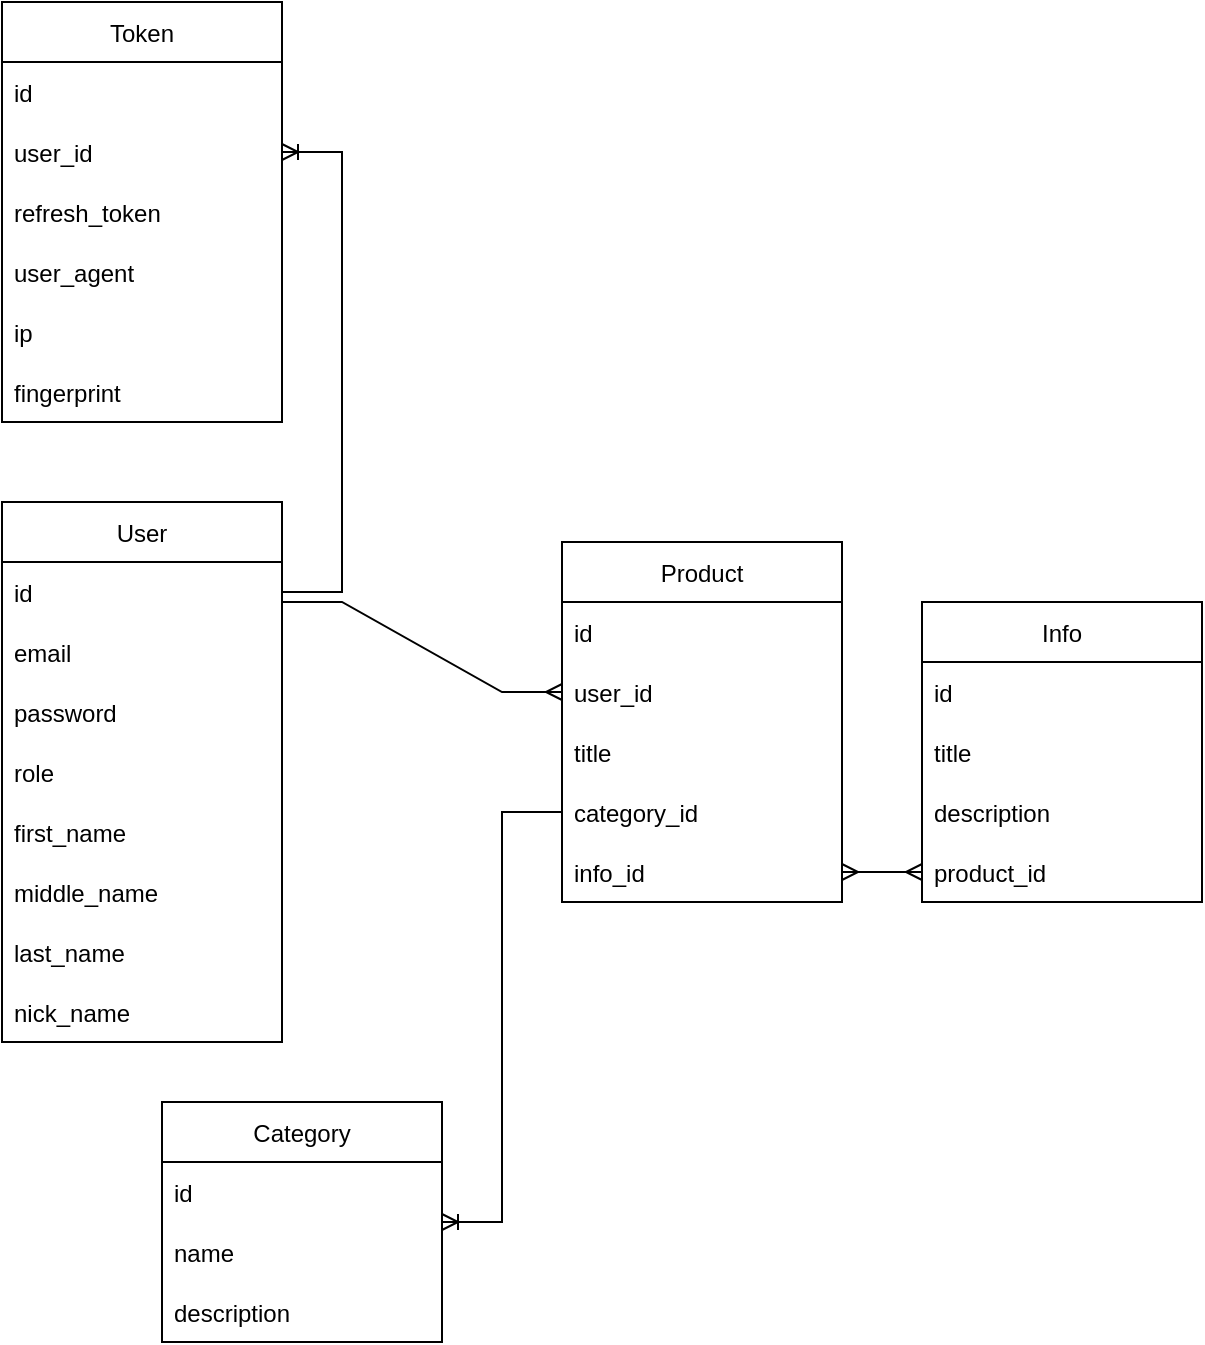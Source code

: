 <mxfile version="21.2.9" type="github">
  <diagram id="wmTLwlVHkoJD0Ohf9f3N" name="Page-1">
    <mxGraphModel dx="1434" dy="1933" grid="1" gridSize="10" guides="1" tooltips="1" connect="1" arrows="1" fold="1" page="1" pageScale="1" pageWidth="827" pageHeight="1169" math="0" shadow="0">
      <root>
        <mxCell id="0" />
        <mxCell id="1" parent="0" />
        <mxCell id="X-e3_53amuTD1npyzTtz-1" value="User" style="swimlane;fontStyle=0;childLayout=stackLayout;horizontal=1;startSize=30;horizontalStack=0;resizeParent=1;resizeParentMax=0;resizeLast=0;collapsible=1;marginBottom=0;" parent="1" vertex="1">
          <mxGeometry x="30" y="100" width="140" height="270" as="geometry" />
        </mxCell>
        <mxCell id="X-e3_53amuTD1npyzTtz-2" value="id" style="text;strokeColor=none;fillColor=none;align=left;verticalAlign=middle;spacingLeft=4;spacingRight=4;overflow=hidden;points=[[0,0.5],[1,0.5]];portConstraint=eastwest;rotatable=0;" parent="X-e3_53amuTD1npyzTtz-1" vertex="1">
          <mxGeometry y="30" width="140" height="30" as="geometry" />
        </mxCell>
        <mxCell id="X-e3_53amuTD1npyzTtz-3" value="email" style="text;strokeColor=none;fillColor=none;align=left;verticalAlign=middle;spacingLeft=4;spacingRight=4;overflow=hidden;points=[[0,0.5],[1,0.5]];portConstraint=eastwest;rotatable=0;" parent="X-e3_53amuTD1npyzTtz-1" vertex="1">
          <mxGeometry y="60" width="140" height="30" as="geometry" />
        </mxCell>
        <mxCell id="hykf1AahfWB-bo1dzaIG-1" value="password" style="text;strokeColor=none;fillColor=none;align=left;verticalAlign=middle;spacingLeft=4;spacingRight=4;overflow=hidden;points=[[0,0.5],[1,0.5]];portConstraint=eastwest;rotatable=0;" parent="X-e3_53amuTD1npyzTtz-1" vertex="1">
          <mxGeometry y="90" width="140" height="30" as="geometry" />
        </mxCell>
        <mxCell id="X-e3_53amuTD1npyzTtz-4" value="role" style="text;strokeColor=none;fillColor=none;align=left;verticalAlign=middle;spacingLeft=4;spacingRight=4;overflow=hidden;points=[[0,0.5],[1,0.5]];portConstraint=eastwest;rotatable=0;" parent="X-e3_53amuTD1npyzTtz-1" vertex="1">
          <mxGeometry y="120" width="140" height="30" as="geometry" />
        </mxCell>
        <mxCell id="hykf1AahfWB-bo1dzaIG-2" value="first_name" style="text;strokeColor=none;fillColor=none;align=left;verticalAlign=middle;spacingLeft=4;spacingRight=4;overflow=hidden;points=[[0,0.5],[1,0.5]];portConstraint=eastwest;rotatable=0;" parent="X-e3_53amuTD1npyzTtz-1" vertex="1">
          <mxGeometry y="150" width="140" height="30" as="geometry" />
        </mxCell>
        <mxCell id="hykf1AahfWB-bo1dzaIG-3" value="middle_name" style="text;strokeColor=none;fillColor=none;align=left;verticalAlign=middle;spacingLeft=4;spacingRight=4;overflow=hidden;points=[[0,0.5],[1,0.5]];portConstraint=eastwest;rotatable=0;" parent="X-e3_53amuTD1npyzTtz-1" vertex="1">
          <mxGeometry y="180" width="140" height="30" as="geometry" />
        </mxCell>
        <mxCell id="hykf1AahfWB-bo1dzaIG-4" value="last_name" style="text;strokeColor=none;fillColor=none;align=left;verticalAlign=middle;spacingLeft=4;spacingRight=4;overflow=hidden;points=[[0,0.5],[1,0.5]];portConstraint=eastwest;rotatable=0;" parent="X-e3_53amuTD1npyzTtz-1" vertex="1">
          <mxGeometry y="210" width="140" height="30" as="geometry" />
        </mxCell>
        <mxCell id="hykf1AahfWB-bo1dzaIG-5" value="nick_name" style="text;strokeColor=none;fillColor=none;align=left;verticalAlign=middle;spacingLeft=4;spacingRight=4;overflow=hidden;points=[[0,0.5],[1,0.5]];portConstraint=eastwest;rotatable=0;" parent="X-e3_53amuTD1npyzTtz-1" vertex="1">
          <mxGeometry y="240" width="140" height="30" as="geometry" />
        </mxCell>
        <mxCell id="hykf1AahfWB-bo1dzaIG-6" value="Token" style="swimlane;fontStyle=0;childLayout=stackLayout;horizontal=1;startSize=30;horizontalStack=0;resizeParent=1;resizeParentMax=0;resizeLast=0;collapsible=1;marginBottom=0;" parent="1" vertex="1">
          <mxGeometry x="30" y="-150" width="140" height="210" as="geometry">
            <mxRectangle x="260" y="110" width="70" height="30" as="alternateBounds" />
          </mxGeometry>
        </mxCell>
        <mxCell id="hykf1AahfWB-bo1dzaIG-7" value="id" style="text;strokeColor=none;fillColor=none;align=left;verticalAlign=middle;spacingLeft=4;spacingRight=4;overflow=hidden;points=[[0,0.5],[1,0.5]];portConstraint=eastwest;rotatable=0;" parent="hykf1AahfWB-bo1dzaIG-6" vertex="1">
          <mxGeometry y="30" width="140" height="30" as="geometry" />
        </mxCell>
        <mxCell id="hykf1AahfWB-bo1dzaIG-16" value="user_id" style="text;strokeColor=none;fillColor=none;align=left;verticalAlign=middle;spacingLeft=4;spacingRight=4;overflow=hidden;points=[[0,0.5],[1,0.5]];portConstraint=eastwest;rotatable=0;" parent="hykf1AahfWB-bo1dzaIG-6" vertex="1">
          <mxGeometry y="60" width="140" height="30" as="geometry" />
        </mxCell>
        <mxCell id="hykf1AahfWB-bo1dzaIG-9" value="refresh_token" style="text;strokeColor=none;fillColor=none;align=left;verticalAlign=middle;spacingLeft=4;spacingRight=4;overflow=hidden;points=[[0,0.5],[1,0.5]];portConstraint=eastwest;rotatable=0;" parent="hykf1AahfWB-bo1dzaIG-6" vertex="1">
          <mxGeometry y="90" width="140" height="30" as="geometry" />
        </mxCell>
        <mxCell id="hykf1AahfWB-bo1dzaIG-10" value="user_agent" style="text;strokeColor=none;fillColor=none;align=left;verticalAlign=middle;spacingLeft=4;spacingRight=4;overflow=hidden;points=[[0,0.5],[1,0.5]];portConstraint=eastwest;rotatable=0;" parent="hykf1AahfWB-bo1dzaIG-6" vertex="1">
          <mxGeometry y="120" width="140" height="30" as="geometry" />
        </mxCell>
        <mxCell id="hykf1AahfWB-bo1dzaIG-11" value="ip" style="text;strokeColor=none;fillColor=none;align=left;verticalAlign=middle;spacingLeft=4;spacingRight=4;overflow=hidden;points=[[0,0.5],[1,0.5]];portConstraint=eastwest;rotatable=0;" parent="hykf1AahfWB-bo1dzaIG-6" vertex="1">
          <mxGeometry y="150" width="140" height="30" as="geometry" />
        </mxCell>
        <mxCell id="hykf1AahfWB-bo1dzaIG-12" value="fingerprint" style="text;strokeColor=none;fillColor=none;align=left;verticalAlign=middle;spacingLeft=4;spacingRight=4;overflow=hidden;points=[[0,0.5],[1,0.5]];portConstraint=eastwest;rotatable=0;" parent="hykf1AahfWB-bo1dzaIG-6" vertex="1">
          <mxGeometry y="180" width="140" height="30" as="geometry" />
        </mxCell>
        <mxCell id="UYkFxddo5EDQL-eY2ZZB-8" value="Product" style="swimlane;fontStyle=0;childLayout=stackLayout;horizontal=1;startSize=30;horizontalStack=0;resizeParent=1;resizeParentMax=0;resizeLast=0;collapsible=1;marginBottom=0;" vertex="1" parent="1">
          <mxGeometry x="310" y="120" width="140" height="180" as="geometry">
            <mxRectangle x="260" y="110" width="70" height="30" as="alternateBounds" />
          </mxGeometry>
        </mxCell>
        <mxCell id="UYkFxddo5EDQL-eY2ZZB-9" value="id" style="text;strokeColor=none;fillColor=none;align=left;verticalAlign=middle;spacingLeft=4;spacingRight=4;overflow=hidden;points=[[0,0.5],[1,0.5]];portConstraint=eastwest;rotatable=0;" vertex="1" parent="UYkFxddo5EDQL-eY2ZZB-8">
          <mxGeometry y="30" width="140" height="30" as="geometry" />
        </mxCell>
        <mxCell id="UYkFxddo5EDQL-eY2ZZB-10" value="user_id" style="text;strokeColor=none;fillColor=none;align=left;verticalAlign=middle;spacingLeft=4;spacingRight=4;overflow=hidden;points=[[0,0.5],[1,0.5]];portConstraint=eastwest;rotatable=0;" vertex="1" parent="UYkFxddo5EDQL-eY2ZZB-8">
          <mxGeometry y="60" width="140" height="30" as="geometry" />
        </mxCell>
        <mxCell id="UYkFxddo5EDQL-eY2ZZB-11" value="title" style="text;strokeColor=none;fillColor=none;align=left;verticalAlign=middle;spacingLeft=4;spacingRight=4;overflow=hidden;points=[[0,0.5],[1,0.5]];portConstraint=eastwest;rotatable=0;" vertex="1" parent="UYkFxddo5EDQL-eY2ZZB-8">
          <mxGeometry y="90" width="140" height="30" as="geometry" />
        </mxCell>
        <mxCell id="UYkFxddo5EDQL-eY2ZZB-12" value="category_id" style="text;strokeColor=none;fillColor=none;align=left;verticalAlign=middle;spacingLeft=4;spacingRight=4;overflow=hidden;points=[[0,0.5],[1,0.5]];portConstraint=eastwest;rotatable=0;" vertex="1" parent="UYkFxddo5EDQL-eY2ZZB-8">
          <mxGeometry y="120" width="140" height="30" as="geometry" />
        </mxCell>
        <mxCell id="UYkFxddo5EDQL-eY2ZZB-14" value="info_id" style="text;strokeColor=none;fillColor=none;align=left;verticalAlign=middle;spacingLeft=4;spacingRight=4;overflow=hidden;points=[[0,0.5],[1,0.5]];portConstraint=eastwest;rotatable=0;" vertex="1" parent="UYkFxddo5EDQL-eY2ZZB-8">
          <mxGeometry y="150" width="140" height="30" as="geometry" />
        </mxCell>
        <mxCell id="UYkFxddo5EDQL-eY2ZZB-15" value="Info" style="swimlane;fontStyle=0;childLayout=stackLayout;horizontal=1;startSize=30;horizontalStack=0;resizeParent=1;resizeParentMax=0;resizeLast=0;collapsible=1;marginBottom=0;" vertex="1" parent="1">
          <mxGeometry x="490" y="150" width="140" height="150" as="geometry">
            <mxRectangle x="260" y="110" width="70" height="30" as="alternateBounds" />
          </mxGeometry>
        </mxCell>
        <mxCell id="UYkFxddo5EDQL-eY2ZZB-16" value="id" style="text;strokeColor=none;fillColor=none;align=left;verticalAlign=middle;spacingLeft=4;spacingRight=4;overflow=hidden;points=[[0,0.5],[1,0.5]];portConstraint=eastwest;rotatable=0;" vertex="1" parent="UYkFxddo5EDQL-eY2ZZB-15">
          <mxGeometry y="30" width="140" height="30" as="geometry" />
        </mxCell>
        <mxCell id="UYkFxddo5EDQL-eY2ZZB-18" value="title" style="text;strokeColor=none;fillColor=none;align=left;verticalAlign=middle;spacingLeft=4;spacingRight=4;overflow=hidden;points=[[0,0.5],[1,0.5]];portConstraint=eastwest;rotatable=0;" vertex="1" parent="UYkFxddo5EDQL-eY2ZZB-15">
          <mxGeometry y="60" width="140" height="30" as="geometry" />
        </mxCell>
        <mxCell id="UYkFxddo5EDQL-eY2ZZB-13" value="description" style="text;strokeColor=none;fillColor=none;align=left;verticalAlign=middle;spacingLeft=4;spacingRight=4;overflow=hidden;points=[[0,0.5],[1,0.5]];portConstraint=eastwest;rotatable=0;" vertex="1" parent="UYkFxddo5EDQL-eY2ZZB-15">
          <mxGeometry y="90" width="140" height="30" as="geometry" />
        </mxCell>
        <mxCell id="UYkFxddo5EDQL-eY2ZZB-21" value="product_id" style="text;strokeColor=none;fillColor=none;align=left;verticalAlign=middle;spacingLeft=4;spacingRight=4;overflow=hidden;points=[[0,0.5],[1,0.5]];portConstraint=eastwest;rotatable=0;" vertex="1" parent="UYkFxddo5EDQL-eY2ZZB-15">
          <mxGeometry y="120" width="140" height="30" as="geometry" />
        </mxCell>
        <mxCell id="UYkFxddo5EDQL-eY2ZZB-23" value="" style="edgeStyle=entityRelationEdgeStyle;fontSize=12;html=1;endArrow=ERmany;startArrow=ERmany;rounded=0;exitX=1;exitY=0.5;exitDx=0;exitDy=0;entryX=0;entryY=0.5;entryDx=0;entryDy=0;" edge="1" parent="1" source="UYkFxddo5EDQL-eY2ZZB-14" target="UYkFxddo5EDQL-eY2ZZB-21">
          <mxGeometry width="100" height="100" relative="1" as="geometry">
            <mxPoint x="620" y="480" as="sourcePoint" />
            <mxPoint x="720" y="380" as="targetPoint" />
          </mxGeometry>
        </mxCell>
        <mxCell id="UYkFxddo5EDQL-eY2ZZB-24" value="" style="edgeStyle=entityRelationEdgeStyle;fontSize=12;html=1;endArrow=ERoneToMany;rounded=0;exitX=1;exitY=0.5;exitDx=0;exitDy=0;" edge="1" parent="1" source="X-e3_53amuTD1npyzTtz-2" target="hykf1AahfWB-bo1dzaIG-16">
          <mxGeometry width="100" height="100" relative="1" as="geometry">
            <mxPoint x="-30" y="140" as="sourcePoint" />
            <mxPoint x="70" y="40" as="targetPoint" />
          </mxGeometry>
        </mxCell>
        <mxCell id="UYkFxddo5EDQL-eY2ZZB-25" value="" style="edgeStyle=entityRelationEdgeStyle;fontSize=12;html=1;endArrow=ERmany;rounded=0;entryX=0;entryY=0.5;entryDx=0;entryDy=0;" edge="1" parent="1" target="UYkFxddo5EDQL-eY2ZZB-10">
          <mxGeometry width="100" height="100" relative="1" as="geometry">
            <mxPoint x="170" y="150" as="sourcePoint" />
            <mxPoint x="300" y="210" as="targetPoint" />
          </mxGeometry>
        </mxCell>
        <mxCell id="UYkFxddo5EDQL-eY2ZZB-30" value="Category" style="swimlane;fontStyle=0;childLayout=stackLayout;horizontal=1;startSize=30;horizontalStack=0;resizeParent=1;resizeParentMax=0;resizeLast=0;collapsible=1;marginBottom=0;" vertex="1" parent="1">
          <mxGeometry x="110" y="400" width="140" height="120" as="geometry">
            <mxRectangle x="260" y="110" width="70" height="30" as="alternateBounds" />
          </mxGeometry>
        </mxCell>
        <mxCell id="UYkFxddo5EDQL-eY2ZZB-31" value="id" style="text;strokeColor=none;fillColor=none;align=left;verticalAlign=middle;spacingLeft=4;spacingRight=4;overflow=hidden;points=[[0,0.5],[1,0.5]];portConstraint=eastwest;rotatable=0;" vertex="1" parent="UYkFxddo5EDQL-eY2ZZB-30">
          <mxGeometry y="30" width="140" height="30" as="geometry" />
        </mxCell>
        <mxCell id="UYkFxddo5EDQL-eY2ZZB-32" value="name" style="text;strokeColor=none;fillColor=none;align=left;verticalAlign=middle;spacingLeft=4;spacingRight=4;overflow=hidden;points=[[0,0.5],[1,0.5]];portConstraint=eastwest;rotatable=0;" vertex="1" parent="UYkFxddo5EDQL-eY2ZZB-30">
          <mxGeometry y="60" width="140" height="30" as="geometry" />
        </mxCell>
        <mxCell id="UYkFxddo5EDQL-eY2ZZB-33" value="description" style="text;strokeColor=none;fillColor=none;align=left;verticalAlign=middle;spacingLeft=4;spacingRight=4;overflow=hidden;points=[[0,0.5],[1,0.5]];portConstraint=eastwest;rotatable=0;" vertex="1" parent="UYkFxddo5EDQL-eY2ZZB-30">
          <mxGeometry y="90" width="140" height="30" as="geometry" />
        </mxCell>
        <mxCell id="UYkFxddo5EDQL-eY2ZZB-36" value="" style="edgeStyle=entityRelationEdgeStyle;fontSize=12;html=1;endArrow=ERoneToMany;rounded=0;exitX=0;exitY=0.5;exitDx=0;exitDy=0;entryX=1;entryY=0.5;entryDx=0;entryDy=0;" edge="1" parent="1" source="UYkFxddo5EDQL-eY2ZZB-12" target="UYkFxddo5EDQL-eY2ZZB-30">
          <mxGeometry width="100" height="100" relative="1" as="geometry">
            <mxPoint x="250" y="250" as="sourcePoint" />
            <mxPoint x="430" y="420" as="targetPoint" />
          </mxGeometry>
        </mxCell>
      </root>
    </mxGraphModel>
  </diagram>
</mxfile>
